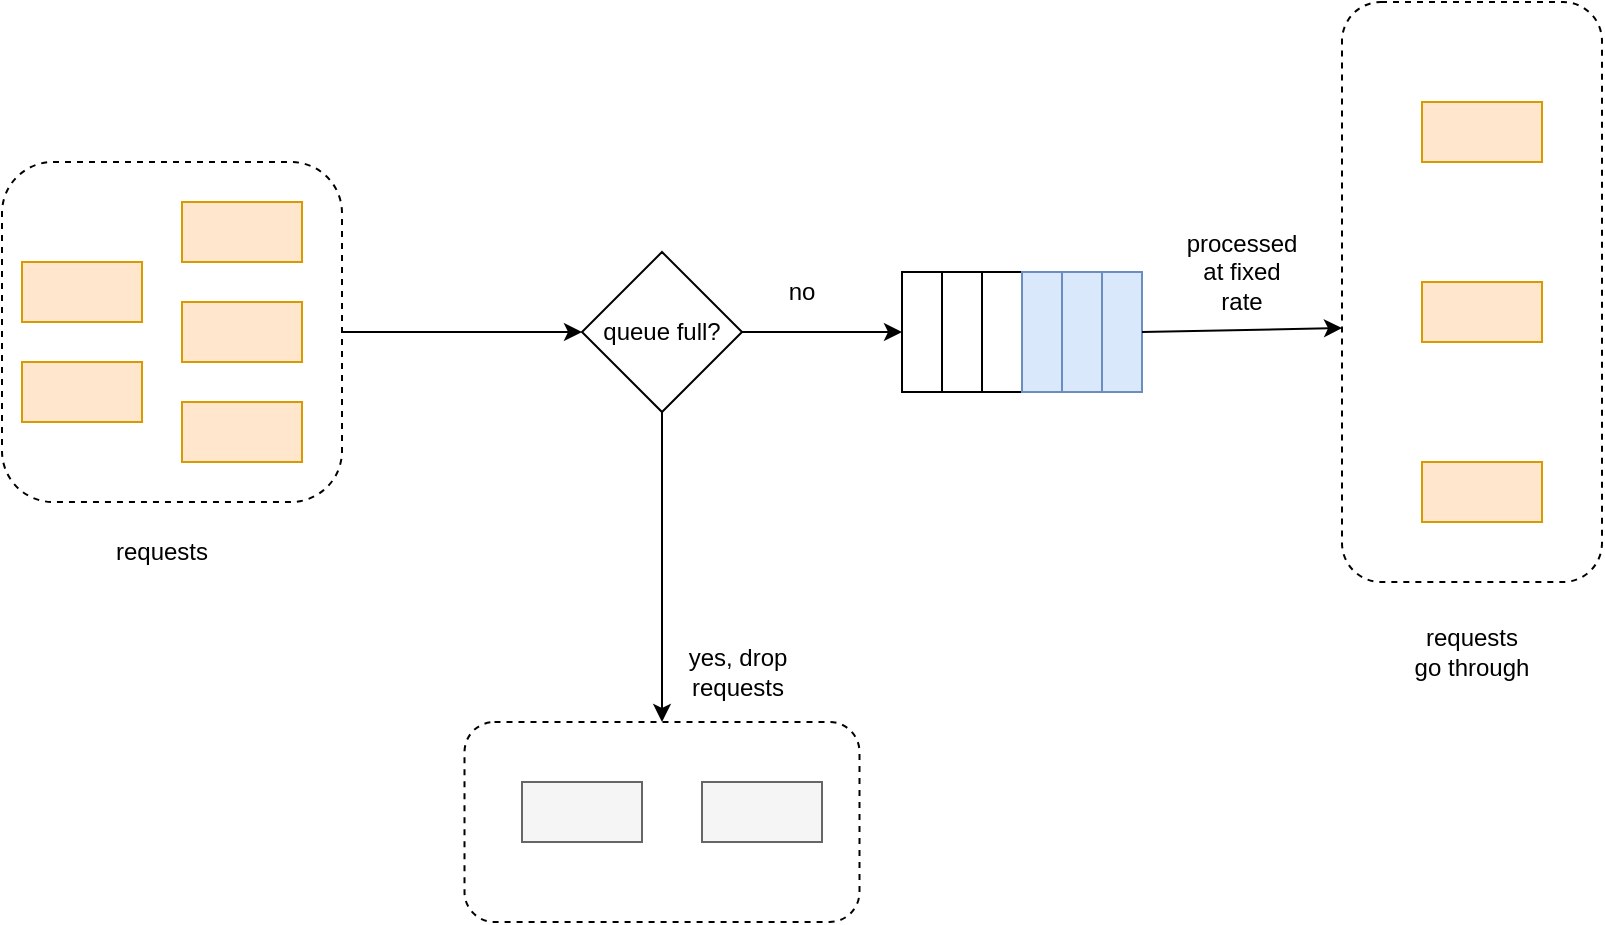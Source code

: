 <mxfile version="26.1.3">
  <diagram name="Page-1" id="DMVvLBId_nvowrl4QxHw">
    <mxGraphModel dx="1434" dy="785" grid="1" gridSize="10" guides="1" tooltips="1" connect="1" arrows="1" fold="1" page="1" pageScale="1" pageWidth="850" pageHeight="1100" math="0" shadow="0">
      <root>
        <mxCell id="0" />
        <mxCell id="1" parent="0" />
        <mxCell id="N2TX8ueXkozTUo_A4DOc-1" value="" style="rounded=1;whiteSpace=wrap;html=1;dashed=1;" vertex="1" parent="1">
          <mxGeometry x="261.25" y="800" width="197.5" height="100" as="geometry" />
        </mxCell>
        <mxCell id="N2TX8ueXkozTUo_A4DOc-2" value="" style="rounded=1;whiteSpace=wrap;html=1;dashed=1;" vertex="1" parent="1">
          <mxGeometry x="700" y="440" width="130" height="290" as="geometry" />
        </mxCell>
        <mxCell id="N2TX8ueXkozTUo_A4DOc-4" value="" style="rounded=1;whiteSpace=wrap;html=1;dashed=1;" vertex="1" parent="1">
          <mxGeometry x="30" y="520" width="170" height="170" as="geometry" />
        </mxCell>
        <mxCell id="N2TX8ueXkozTUo_A4DOc-6" value="" style="rounded=0;whiteSpace=wrap;html=1;fillColor=#ffe6cc;strokeColor=#d79b00;" vertex="1" parent="1">
          <mxGeometry x="40" y="570" width="60" height="30" as="geometry" />
        </mxCell>
        <mxCell id="N2TX8ueXkozTUo_A4DOc-7" value="" style="rounded=0;whiteSpace=wrap;html=1;fillColor=#ffe6cc;strokeColor=#d79b00;" vertex="1" parent="1">
          <mxGeometry x="40" y="620" width="60" height="30" as="geometry" />
        </mxCell>
        <mxCell id="N2TX8ueXkozTUo_A4DOc-8" value="" style="rounded=0;whiteSpace=wrap;html=1;fillColor=#ffe6cc;strokeColor=#d79b00;" vertex="1" parent="1">
          <mxGeometry x="120" y="540" width="60" height="30" as="geometry" />
        </mxCell>
        <mxCell id="N2TX8ueXkozTUo_A4DOc-9" value="" style="rounded=0;whiteSpace=wrap;html=1;fillColor=#ffe6cc;strokeColor=#d79b00;" vertex="1" parent="1">
          <mxGeometry x="120" y="590" width="60" height="30" as="geometry" />
        </mxCell>
        <mxCell id="N2TX8ueXkozTUo_A4DOc-10" value="" style="rounded=0;whiteSpace=wrap;html=1;fillColor=#ffe6cc;strokeColor=#d79b00;" vertex="1" parent="1">
          <mxGeometry x="120" y="640" width="60" height="30" as="geometry" />
        </mxCell>
        <mxCell id="N2TX8ueXkozTUo_A4DOc-16" value="" style="rounded=0;whiteSpace=wrap;html=1;fillColor=#ffe6cc;strokeColor=#d79b00;" vertex="1" parent="1">
          <mxGeometry x="740" y="490" width="60" height="30" as="geometry" />
        </mxCell>
        <mxCell id="N2TX8ueXkozTUo_A4DOc-17" value="" style="rounded=0;whiteSpace=wrap;html=1;fillColor=#ffe6cc;strokeColor=#d79b00;" vertex="1" parent="1">
          <mxGeometry x="740" y="580" width="60" height="30" as="geometry" />
        </mxCell>
        <mxCell id="N2TX8ueXkozTUo_A4DOc-18" value="" style="rounded=0;whiteSpace=wrap;html=1;fillColor=#ffe6cc;strokeColor=#d79b00;" vertex="1" parent="1">
          <mxGeometry x="740" y="670" width="60" height="30" as="geometry" />
        </mxCell>
        <mxCell id="N2TX8ueXkozTUo_A4DOc-22" value="" style="endArrow=classic;html=1;rounded=0;exitX=1;exitY=0.5;exitDx=0;exitDy=0;entryX=0;entryY=0.5;entryDx=0;entryDy=0;" edge="1" parent="1" source="N2TX8ueXkozTUo_A4DOc-4" target="N2TX8ueXkozTUo_A4DOc-28">
          <mxGeometry width="50" height="50" relative="1" as="geometry">
            <mxPoint x="300" y="470" as="sourcePoint" />
            <mxPoint x="300" y="605" as="targetPoint" />
          </mxGeometry>
        </mxCell>
        <mxCell id="N2TX8ueXkozTUo_A4DOc-24" value="" style="rounded=0;whiteSpace=wrap;html=1;fillColor=#f5f5f5;strokeColor=#666666;fontColor=#333333;" vertex="1" parent="1">
          <mxGeometry x="290" y="830" width="60" height="30" as="geometry" />
        </mxCell>
        <mxCell id="N2TX8ueXkozTUo_A4DOc-25" value="" style="rounded=0;whiteSpace=wrap;html=1;fillColor=#f5f5f5;strokeColor=#666666;fontColor=#333333;" vertex="1" parent="1">
          <mxGeometry x="380" y="830" width="60" height="30" as="geometry" />
        </mxCell>
        <mxCell id="N2TX8ueXkozTUo_A4DOc-26" value="" style="endArrow=classic;html=1;rounded=0;entryX=0.5;entryY=0;entryDx=0;entryDy=0;exitX=0.5;exitY=1;exitDx=0;exitDy=0;" edge="1" parent="1" source="N2TX8ueXkozTUo_A4DOc-28" target="N2TX8ueXkozTUo_A4DOc-1">
          <mxGeometry width="50" height="50" relative="1" as="geometry">
            <mxPoint x="300" y="680" as="sourcePoint" />
            <mxPoint x="350" y="630" as="targetPoint" />
          </mxGeometry>
        </mxCell>
        <mxCell id="N2TX8ueXkozTUo_A4DOc-27" value="yes, drop requests" style="text;html=1;align=center;verticalAlign=middle;whiteSpace=wrap;rounded=0;" vertex="1" parent="1">
          <mxGeometry x="367.5" y="760" width="60" height="30" as="geometry" />
        </mxCell>
        <mxCell id="N2TX8ueXkozTUo_A4DOc-28" value="queue full?" style="rhombus;whiteSpace=wrap;html=1;" vertex="1" parent="1">
          <mxGeometry x="320" y="565" width="80" height="80" as="geometry" />
        </mxCell>
        <mxCell id="N2TX8ueXkozTUo_A4DOc-30" value="" style="rounded=0;whiteSpace=wrap;html=1;" vertex="1" parent="1">
          <mxGeometry x="480" y="575" width="20" height="60" as="geometry" />
        </mxCell>
        <mxCell id="N2TX8ueXkozTUo_A4DOc-31" value="" style="rounded=0;whiteSpace=wrap;html=1;" vertex="1" parent="1">
          <mxGeometry x="500" y="575" width="20" height="60" as="geometry" />
        </mxCell>
        <mxCell id="N2TX8ueXkozTUo_A4DOc-32" value="" style="rounded=0;whiteSpace=wrap;html=1;" vertex="1" parent="1">
          <mxGeometry x="520" y="575" width="20" height="60" as="geometry" />
        </mxCell>
        <mxCell id="N2TX8ueXkozTUo_A4DOc-33" value="" style="rounded=0;whiteSpace=wrap;html=1;fillColor=#dae8fc;strokeColor=#6c8ebf;" vertex="1" parent="1">
          <mxGeometry x="540" y="575" width="20" height="60" as="geometry" />
        </mxCell>
        <mxCell id="N2TX8ueXkozTUo_A4DOc-34" value="" style="rounded=0;whiteSpace=wrap;html=1;fillColor=#dae8fc;strokeColor=#6c8ebf;" vertex="1" parent="1">
          <mxGeometry x="560" y="575" width="20" height="60" as="geometry" />
        </mxCell>
        <mxCell id="N2TX8ueXkozTUo_A4DOc-35" value="" style="rounded=0;whiteSpace=wrap;html=1;fillColor=#dae8fc;strokeColor=#6c8ebf;" vertex="1" parent="1">
          <mxGeometry x="580" y="575" width="20" height="60" as="geometry" />
        </mxCell>
        <mxCell id="N2TX8ueXkozTUo_A4DOc-36" value="" style="endArrow=classic;html=1;rounded=0;entryX=0;entryY=0.5;entryDx=0;entryDy=0;exitX=1;exitY=0.5;exitDx=0;exitDy=0;" edge="1" parent="1" source="N2TX8ueXkozTUo_A4DOc-28" target="N2TX8ueXkozTUo_A4DOc-30">
          <mxGeometry width="50" height="50" relative="1" as="geometry">
            <mxPoint x="400" y="680" as="sourcePoint" />
            <mxPoint x="450" y="630" as="targetPoint" />
          </mxGeometry>
        </mxCell>
        <mxCell id="N2TX8ueXkozTUo_A4DOc-37" value="" style="endArrow=classic;html=1;rounded=0;entryX=0;entryY=0.562;entryDx=0;entryDy=0;entryPerimeter=0;exitX=1;exitY=0.5;exitDx=0;exitDy=0;" edge="1" parent="1" source="N2TX8ueXkozTUo_A4DOc-35" target="N2TX8ueXkozTUo_A4DOc-2">
          <mxGeometry width="50" height="50" relative="1" as="geometry">
            <mxPoint x="400" y="680" as="sourcePoint" />
            <mxPoint x="450" y="630" as="targetPoint" />
          </mxGeometry>
        </mxCell>
        <mxCell id="N2TX8ueXkozTUo_A4DOc-38" value="no" style="text;html=1;align=center;verticalAlign=middle;whiteSpace=wrap;rounded=0;" vertex="1" parent="1">
          <mxGeometry x="400" y="570" width="60" height="30" as="geometry" />
        </mxCell>
        <mxCell id="N2TX8ueXkozTUo_A4DOc-39" value="requests" style="text;html=1;align=center;verticalAlign=middle;whiteSpace=wrap;rounded=0;" vertex="1" parent="1">
          <mxGeometry x="80" y="700" width="60" height="30" as="geometry" />
        </mxCell>
        <mxCell id="N2TX8ueXkozTUo_A4DOc-40" value="requests go through" style="text;html=1;align=center;verticalAlign=middle;whiteSpace=wrap;rounded=0;" vertex="1" parent="1">
          <mxGeometry x="735" y="750" width="60" height="30" as="geometry" />
        </mxCell>
        <mxCell id="N2TX8ueXkozTUo_A4DOc-41" value="processed at fixed rate" style="text;html=1;align=center;verticalAlign=middle;whiteSpace=wrap;rounded=0;" vertex="1" parent="1">
          <mxGeometry x="620" y="560" width="60" height="30" as="geometry" />
        </mxCell>
      </root>
    </mxGraphModel>
  </diagram>
</mxfile>
